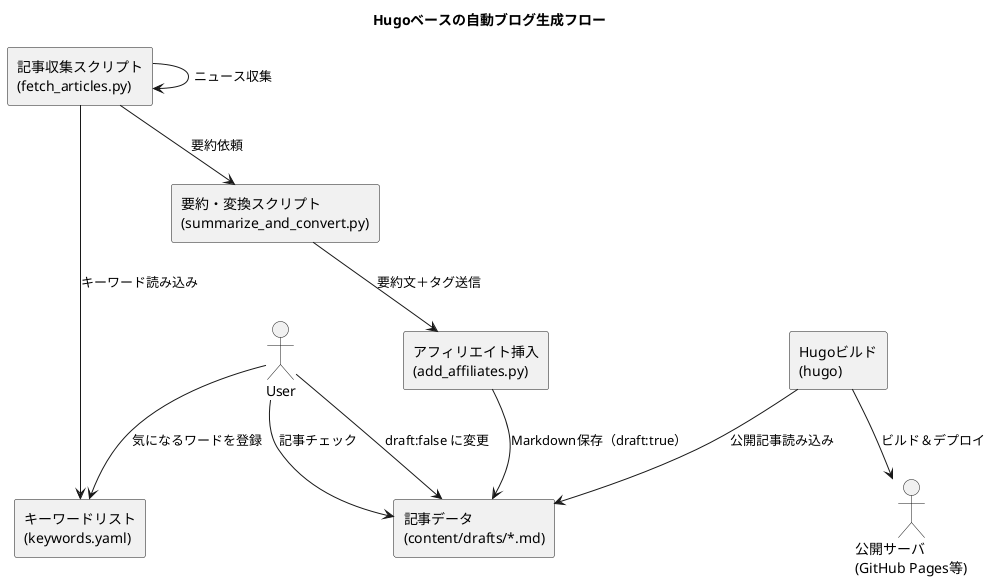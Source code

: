 @startuml
skinparam componentStyle rectangle

title Hugoベースの自動ブログ生成フロー

actor User
rectangle "キーワードリスト\n(keywords.yaml)" as Keywords
rectangle "記事データ\n(content/drafts/*.md)" as Drafts

User --> Keywords : 気になるワードを登録

rectangle "記事収集スクリプト\n(fetch_articles.py)" as Fetcher
rectangle "要約・変換スクリプト\n(summarize_and_convert.py)" as Summarizer
rectangle "アフィリエイト挿入\n(add_affiliates.py)" as Affiliate

Fetcher --> Keywords : キーワード読み込み
Fetcher --> Fetcher : ニュース収集
Fetcher --> Summarizer : 要約依頼
Summarizer --> Affiliate : 要約文＋タグ送信
Affiliate --> Drafts : Markdown保存（draft:true）

User --> Drafts : 記事チェック
User --> Drafts : draft:false に変更

rectangle "Hugoビルド\n(hugo)" as Hugo
Hugo --> Drafts : 公開記事読み込み
Hugo --> "公開サーバ\n(GitHub Pages等)" : ビルド＆デプロイ

@enduml